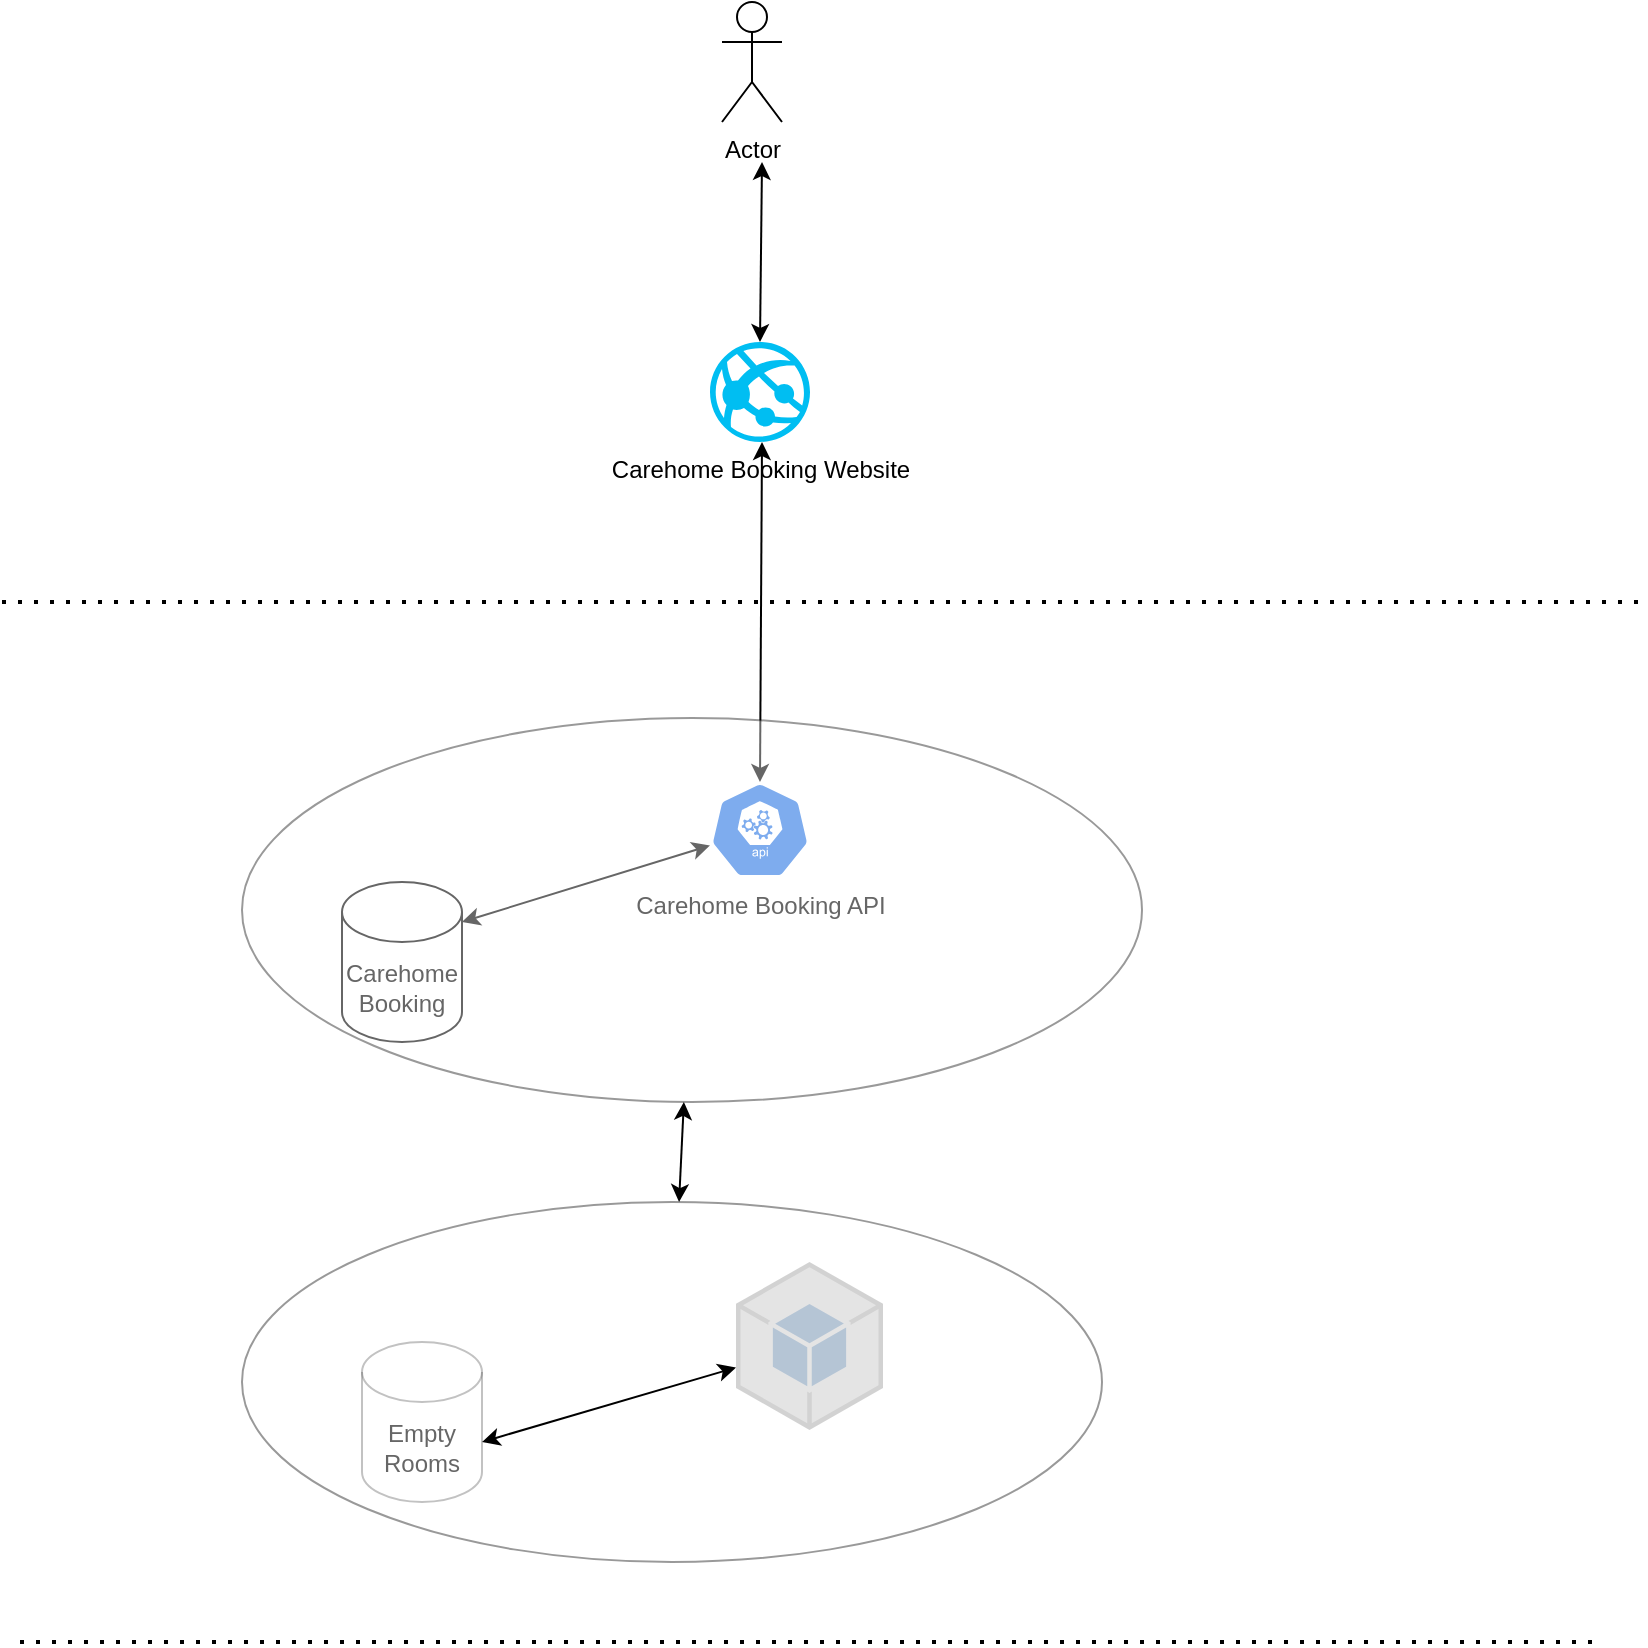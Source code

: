 <mxfile version="20.8.18" type="github">
  <diagram name="Page-1" id="N-m8c5LoyWpbOLUp7I7Y">
    <mxGraphModel dx="1114" dy="616" grid="1" gridSize="10" guides="1" tooltips="1" connect="1" arrows="1" fold="1" page="1" pageScale="1" pageWidth="827" pageHeight="1169" math="0" shadow="0">
      <root>
        <mxCell id="0" />
        <mxCell id="1" parent="0" />
        <mxCell id="1n5qdOwvCVArKqyqLSRp-2" value="Actor" style="shape=umlActor;verticalLabelPosition=bottom;verticalAlign=top;html=1;outlineConnect=0;" vertex="1" parent="1">
          <mxGeometry x="370" y="70" width="30" height="60" as="geometry" />
        </mxCell>
        <mxCell id="1n5qdOwvCVArKqyqLSRp-5" value="Carehome Booking Website" style="verticalLabelPosition=bottom;html=1;verticalAlign=top;align=center;strokeColor=none;fillColor=#00BEF2;shape=mxgraph.azure.azure_website;pointerEvents=1;" vertex="1" parent="1">
          <mxGeometry x="364" y="240" width="50" height="50" as="geometry" />
        </mxCell>
        <mxCell id="1n5qdOwvCVArKqyqLSRp-6" value="Carehome Booking API" style="sketch=0;html=1;dashed=0;whitespace=wrap;fillColor=#2875E2;strokeColor=#ffffff;points=[[0.005,0.63,0],[0.1,0.2,0],[0.9,0.2,0],[0.5,0,0],[0.995,0.63,0],[0.72,0.99,0],[0.5,1,0],[0.28,0.99,0]];verticalLabelPosition=bottom;align=center;verticalAlign=top;shape=mxgraph.kubernetes.icon;prIcon=api" vertex="1" parent="1">
          <mxGeometry x="364" y="460" width="50" height="48" as="geometry" />
        </mxCell>
        <mxCell id="1n5qdOwvCVArKqyqLSRp-7" value="" style="endArrow=classic;startArrow=classic;html=1;rounded=0;exitX=0.5;exitY=0;exitDx=0;exitDy=0;exitPerimeter=0;" edge="1" parent="1" source="1n5qdOwvCVArKqyqLSRp-5">
          <mxGeometry width="50" height="50" relative="1" as="geometry">
            <mxPoint x="340" y="200" as="sourcePoint" />
            <mxPoint x="390" y="150" as="targetPoint" />
          </mxGeometry>
        </mxCell>
        <mxCell id="1n5qdOwvCVArKqyqLSRp-8" value="" style="endArrow=none;dashed=1;html=1;dashPattern=1 3;strokeWidth=2;rounded=0;" edge="1" parent="1">
          <mxGeometry width="50" height="50" relative="1" as="geometry">
            <mxPoint x="10" y="370" as="sourcePoint" />
            <mxPoint x="830" y="370" as="targetPoint" />
          </mxGeometry>
        </mxCell>
        <mxCell id="1n5qdOwvCVArKqyqLSRp-10" value="" style="endArrow=classic;startArrow=classic;html=1;rounded=0;exitX=0.5;exitY=0;exitDx=0;exitDy=0;exitPerimeter=0;" edge="1" parent="1" source="1n5qdOwvCVArKqyqLSRp-6">
          <mxGeometry width="50" height="50" relative="1" as="geometry">
            <mxPoint x="340" y="340" as="sourcePoint" />
            <mxPoint x="390" y="290" as="targetPoint" />
          </mxGeometry>
        </mxCell>
        <mxCell id="1n5qdOwvCVArKqyqLSRp-11" value="Carehome Booking" style="shape=cylinder3;whiteSpace=wrap;html=1;boundedLbl=1;backgroundOutline=1;size=15;" vertex="1" parent="1">
          <mxGeometry x="180" y="510" width="60" height="80" as="geometry" />
        </mxCell>
        <mxCell id="1n5qdOwvCVArKqyqLSRp-12" value="" style="endArrow=classic;startArrow=classic;html=1;rounded=0;" edge="1" parent="1" target="1n5qdOwvCVArKqyqLSRp-6">
          <mxGeometry width="50" height="50" relative="1" as="geometry">
            <mxPoint x="240" y="530" as="sourcePoint" />
            <mxPoint x="290" y="480" as="targetPoint" />
          </mxGeometry>
        </mxCell>
        <mxCell id="1n5qdOwvCVArKqyqLSRp-13" value="" style="ellipse;whiteSpace=wrap;html=1;opacity=40;" vertex="1" parent="1">
          <mxGeometry x="130" y="428" width="450" height="192" as="geometry" />
        </mxCell>
        <mxCell id="1n5qdOwvCVArKqyqLSRp-14" value="" style="endArrow=none;dashed=1;html=1;dashPattern=1 3;strokeWidth=2;rounded=0;" edge="1" parent="1">
          <mxGeometry width="50" height="50" relative="1" as="geometry">
            <mxPoint x="19" y="890" as="sourcePoint" />
            <mxPoint x="809" y="890" as="targetPoint" />
          </mxGeometry>
        </mxCell>
        <mxCell id="1n5qdOwvCVArKqyqLSRp-17" value="" style="outlineConnect=0;dashed=0;verticalLabelPosition=bottom;verticalAlign=top;align=center;html=1;shape=mxgraph.aws3.android;fillColor=#115193;gradientColor=none;opacity=40;" vertex="1" parent="1">
          <mxGeometry x="377" y="700" width="73.5" height="84" as="geometry" />
        </mxCell>
        <mxCell id="1n5qdOwvCVArKqyqLSRp-18" value="Empty Rooms" style="shape=cylinder3;whiteSpace=wrap;html=1;boundedLbl=1;backgroundOutline=1;size=15;opacity=40;" vertex="1" parent="1">
          <mxGeometry x="190" y="740" width="60" height="80" as="geometry" />
        </mxCell>
        <mxCell id="1n5qdOwvCVArKqyqLSRp-21" value="" style="endArrow=classic;startArrow=classic;html=1;rounded=0;" edge="1" parent="1" source="1n5qdOwvCVArKqyqLSRp-20" target="1n5qdOwvCVArKqyqLSRp-13">
          <mxGeometry width="50" height="50" relative="1" as="geometry">
            <mxPoint x="140" y="640" as="sourcePoint" />
            <mxPoint x="190" y="590" as="targetPoint" />
          </mxGeometry>
        </mxCell>
        <mxCell id="1n5qdOwvCVArKqyqLSRp-20" value="" style="ellipse;whiteSpace=wrap;html=1;opacity=40;" vertex="1" parent="1">
          <mxGeometry x="130" y="670" width="430" height="180" as="geometry" />
        </mxCell>
        <mxCell id="1n5qdOwvCVArKqyqLSRp-23" value="" style="endArrow=classic;startArrow=classic;html=1;rounded=0;" edge="1" parent="1" target="1n5qdOwvCVArKqyqLSRp-17">
          <mxGeometry width="50" height="50" relative="1" as="geometry">
            <mxPoint x="250" y="790" as="sourcePoint" />
            <mxPoint x="300" y="740" as="targetPoint" />
          </mxGeometry>
        </mxCell>
      </root>
    </mxGraphModel>
  </diagram>
</mxfile>
